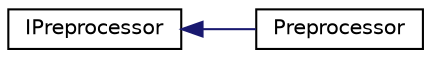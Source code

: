 digraph "Graphical Class Hierarchy"
{
  edge [fontname="Helvetica",fontsize="10",labelfontname="Helvetica",labelfontsize="10"];
  node [fontname="Helvetica",fontsize="10",shape=record];
  rankdir="LR";
  Node1 [label="IPreprocessor",height=0.2,width=0.4,color="black", fillcolor="white", style="filled",URL="$class_i_preprocessor.html",tooltip="The IPreprocessor class is an interface for doing preprocessing on an image. "];
  Node1 -> Node2 [dir="back",color="midnightblue",fontsize="10",style="solid",fontname="Helvetica"];
  Node2 [label="Preprocessor",height=0.2,width=0.4,color="black", fillcolor="white", style="filled",URL="$class_preprocessor.html",tooltip="The Preprocessor class is an implementation of the IPreprocessor, uses skin-color modell to segment t..."];
}
